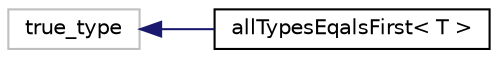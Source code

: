 digraph "Graphical Class Hierarchy"
{
  edge [fontname="Helvetica",fontsize="10",labelfontname="Helvetica",labelfontsize="10"];
  node [fontname="Helvetica",fontsize="10",shape=record];
  rankdir="LR";
  Node1 [label="true_type",height=0.2,width=0.4,color="grey75", fillcolor="white", style="filled"];
  Node1 -> Node2 [dir="back",color="midnightblue",fontsize="10",style="solid",fontname="Helvetica"];
  Node2 [label="allTypesEqalsFirst\< T \>",height=0.2,width=0.4,color="black", fillcolor="white", style="filled",URL="$structall_types_eqals_first_3_01_t_01_4.html"];
}
